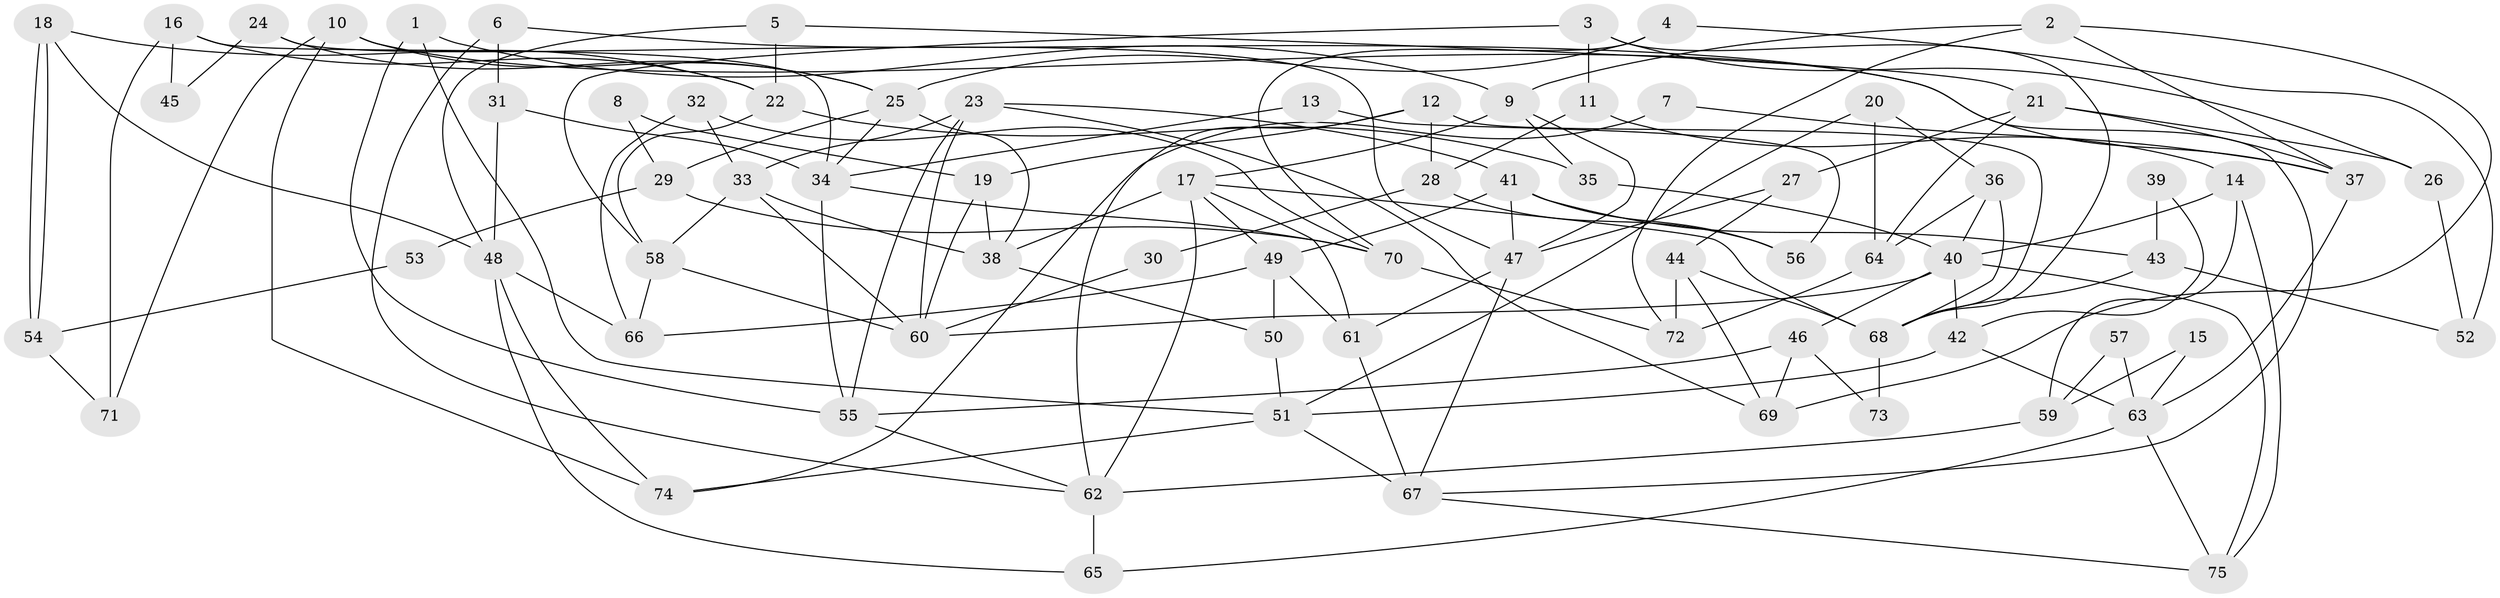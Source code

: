 // coarse degree distribution, {9: 0.08695652173913043, 8: 0.17391304347826086, 7: 0.13043478260869565, 6: 0.08695652173913043, 5: 0.13043478260869565, 10: 0.08695652173913043, 2: 0.13043478260869565, 4: 0.08695652173913043, 11: 0.043478260869565216, 1: 0.043478260869565216}
// Generated by graph-tools (version 1.1) at 2025/51/03/04/25 22:51:04]
// undirected, 75 vertices, 150 edges
graph export_dot {
  node [color=gray90,style=filled];
  1;
  2;
  3;
  4;
  5;
  6;
  7;
  8;
  9;
  10;
  11;
  12;
  13;
  14;
  15;
  16;
  17;
  18;
  19;
  20;
  21;
  22;
  23;
  24;
  25;
  26;
  27;
  28;
  29;
  30;
  31;
  32;
  33;
  34;
  35;
  36;
  37;
  38;
  39;
  40;
  41;
  42;
  43;
  44;
  45;
  46;
  47;
  48;
  49;
  50;
  51;
  52;
  53;
  54;
  55;
  56;
  57;
  58;
  59;
  60;
  61;
  62;
  63;
  64;
  65;
  66;
  67;
  68;
  69;
  70;
  71;
  72;
  73;
  74;
  75;
  1 -- 55;
  1 -- 51;
  1 -- 9;
  2 -- 9;
  2 -- 69;
  2 -- 37;
  2 -- 72;
  3 -- 68;
  3 -- 58;
  3 -- 11;
  3 -- 26;
  4 -- 70;
  4 -- 25;
  4 -- 52;
  5 -- 22;
  5 -- 21;
  5 -- 48;
  6 -- 31;
  6 -- 67;
  6 -- 62;
  7 -- 37;
  7 -- 74;
  8 -- 19;
  8 -- 29;
  9 -- 47;
  9 -- 17;
  9 -- 35;
  10 -- 74;
  10 -- 37;
  10 -- 25;
  10 -- 71;
  11 -- 14;
  11 -- 28;
  12 -- 62;
  12 -- 68;
  12 -- 19;
  12 -- 28;
  13 -- 34;
  13 -- 56;
  14 -- 75;
  14 -- 40;
  14 -- 59;
  15 -- 63;
  15 -- 59;
  16 -- 22;
  16 -- 34;
  16 -- 45;
  16 -- 71;
  17 -- 61;
  17 -- 38;
  17 -- 49;
  17 -- 62;
  17 -- 68;
  18 -- 54;
  18 -- 54;
  18 -- 48;
  18 -- 22;
  19 -- 60;
  19 -- 38;
  20 -- 51;
  20 -- 64;
  20 -- 36;
  21 -- 27;
  21 -- 26;
  21 -- 37;
  21 -- 64;
  22 -- 58;
  22 -- 35;
  23 -- 55;
  23 -- 69;
  23 -- 33;
  23 -- 41;
  23 -- 60;
  24 -- 47;
  24 -- 25;
  24 -- 45;
  25 -- 38;
  25 -- 29;
  25 -- 34;
  26 -- 52;
  27 -- 47;
  27 -- 44;
  28 -- 30;
  28 -- 56;
  29 -- 70;
  29 -- 53;
  30 -- 60;
  31 -- 34;
  31 -- 48;
  32 -- 66;
  32 -- 33;
  32 -- 70;
  33 -- 38;
  33 -- 58;
  33 -- 60;
  34 -- 70;
  34 -- 55;
  35 -- 40;
  36 -- 40;
  36 -- 64;
  36 -- 68;
  37 -- 63;
  38 -- 50;
  39 -- 42;
  39 -- 43;
  40 -- 60;
  40 -- 42;
  40 -- 46;
  40 -- 75;
  41 -- 49;
  41 -- 43;
  41 -- 47;
  41 -- 56;
  42 -- 63;
  42 -- 51;
  43 -- 68;
  43 -- 52;
  44 -- 68;
  44 -- 72;
  44 -- 69;
  46 -- 55;
  46 -- 69;
  46 -- 73;
  47 -- 61;
  47 -- 67;
  48 -- 65;
  48 -- 66;
  48 -- 74;
  49 -- 66;
  49 -- 50;
  49 -- 61;
  50 -- 51;
  51 -- 67;
  51 -- 74;
  53 -- 54;
  54 -- 71;
  55 -- 62;
  57 -- 63;
  57 -- 59;
  58 -- 60;
  58 -- 66;
  59 -- 62;
  61 -- 67;
  62 -- 65;
  63 -- 75;
  63 -- 65;
  64 -- 72;
  67 -- 75;
  68 -- 73;
  70 -- 72;
}
